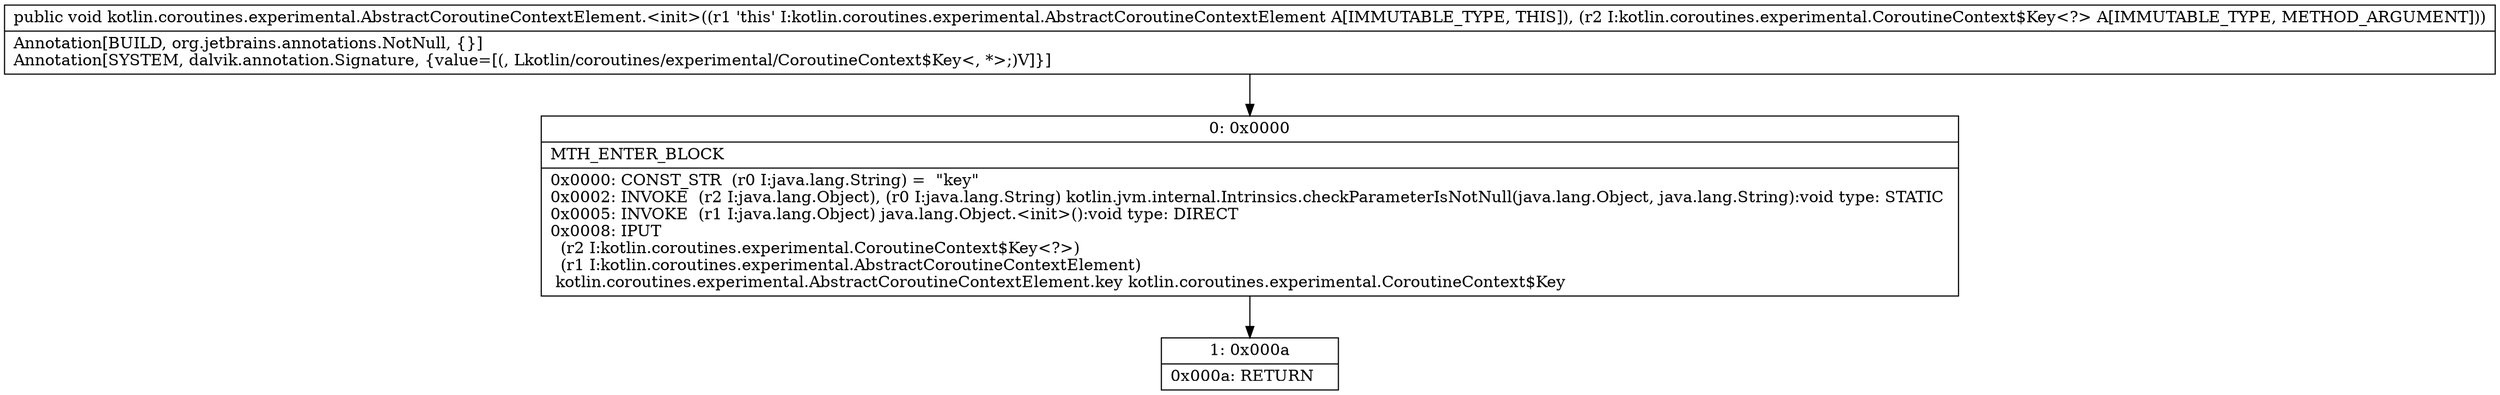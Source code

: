 digraph "CFG forkotlin.coroutines.experimental.AbstractCoroutineContextElement.\<init\>(Lkotlin\/coroutines\/experimental\/CoroutineContext$Key;)V" {
Node_0 [shape=record,label="{0\:\ 0x0000|MTH_ENTER_BLOCK\l|0x0000: CONST_STR  (r0 I:java.lang.String) =  \"key\" \l0x0002: INVOKE  (r2 I:java.lang.Object), (r0 I:java.lang.String) kotlin.jvm.internal.Intrinsics.checkParameterIsNotNull(java.lang.Object, java.lang.String):void type: STATIC \l0x0005: INVOKE  (r1 I:java.lang.Object) java.lang.Object.\<init\>():void type: DIRECT \l0x0008: IPUT  \l  (r2 I:kotlin.coroutines.experimental.CoroutineContext$Key\<?\>)\l  (r1 I:kotlin.coroutines.experimental.AbstractCoroutineContextElement)\l kotlin.coroutines.experimental.AbstractCoroutineContextElement.key kotlin.coroutines.experimental.CoroutineContext$Key \l}"];
Node_1 [shape=record,label="{1\:\ 0x000a|0x000a: RETURN   \l}"];
MethodNode[shape=record,label="{public void kotlin.coroutines.experimental.AbstractCoroutineContextElement.\<init\>((r1 'this' I:kotlin.coroutines.experimental.AbstractCoroutineContextElement A[IMMUTABLE_TYPE, THIS]), (r2 I:kotlin.coroutines.experimental.CoroutineContext$Key\<?\> A[IMMUTABLE_TYPE, METHOD_ARGUMENT]))  | Annotation[BUILD, org.jetbrains.annotations.NotNull, \{\}]\lAnnotation[SYSTEM, dalvik.annotation.Signature, \{value=[(, Lkotlin\/coroutines\/experimental\/CoroutineContext$Key\<, *\>;)V]\}]\l}"];
MethodNode -> Node_0;
Node_0 -> Node_1;
}

